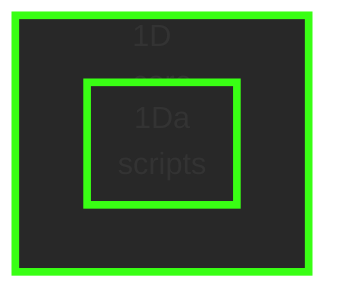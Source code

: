 flowchart TB
  classDef module fill:#f9f,stroke:#333,stroke-width:2px,color:#333,font-weight:bold;
  classDef file fill:#D1C4E9,stroke:#666,stroke-width:1px,color:#333;
  classDef doc fill:#D1C4E9,stroke:#666,stroke-width:1px,color:#333;
  classDef focusNode stroke:#007bff,stroke-width:3px;
  linkStyle default stroke:#CCCCCC,stroke-width:1px

  %% -- Nodes and Subgraphs --
  subgraph sg_1D ["1D<br>core"]
    style sg_1D fill:#282828,stroke:#39FF14,stroke-width:4px
    subgraph sg_1Da ["1Da<br>scripts"]
      style sg_1Da fill:#282828,stroke:#39FF14,stroke-width:4px
    end
  end

  %% -- Fallback Node Definitions --

  %% -- Dependencies --